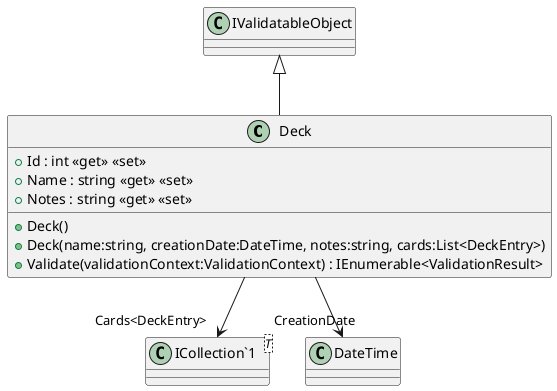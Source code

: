@startuml
class Deck {
    + Deck()
    + Deck(name:string, creationDate:DateTime, notes:string, cards:List<DeckEntry>)
    + Id : int <<get>> <<set>>
    + Name : string <<get>> <<set>>
    + Notes : string <<get>> <<set>>
    + Validate(validationContext:ValidationContext) : IEnumerable<ValidationResult>
}
class "ICollection`1"<T> {
}
IValidatableObject <|-- Deck
Deck --> "Cards<DeckEntry>" "ICollection`1"
Deck --> "CreationDate" DateTime
@enduml
